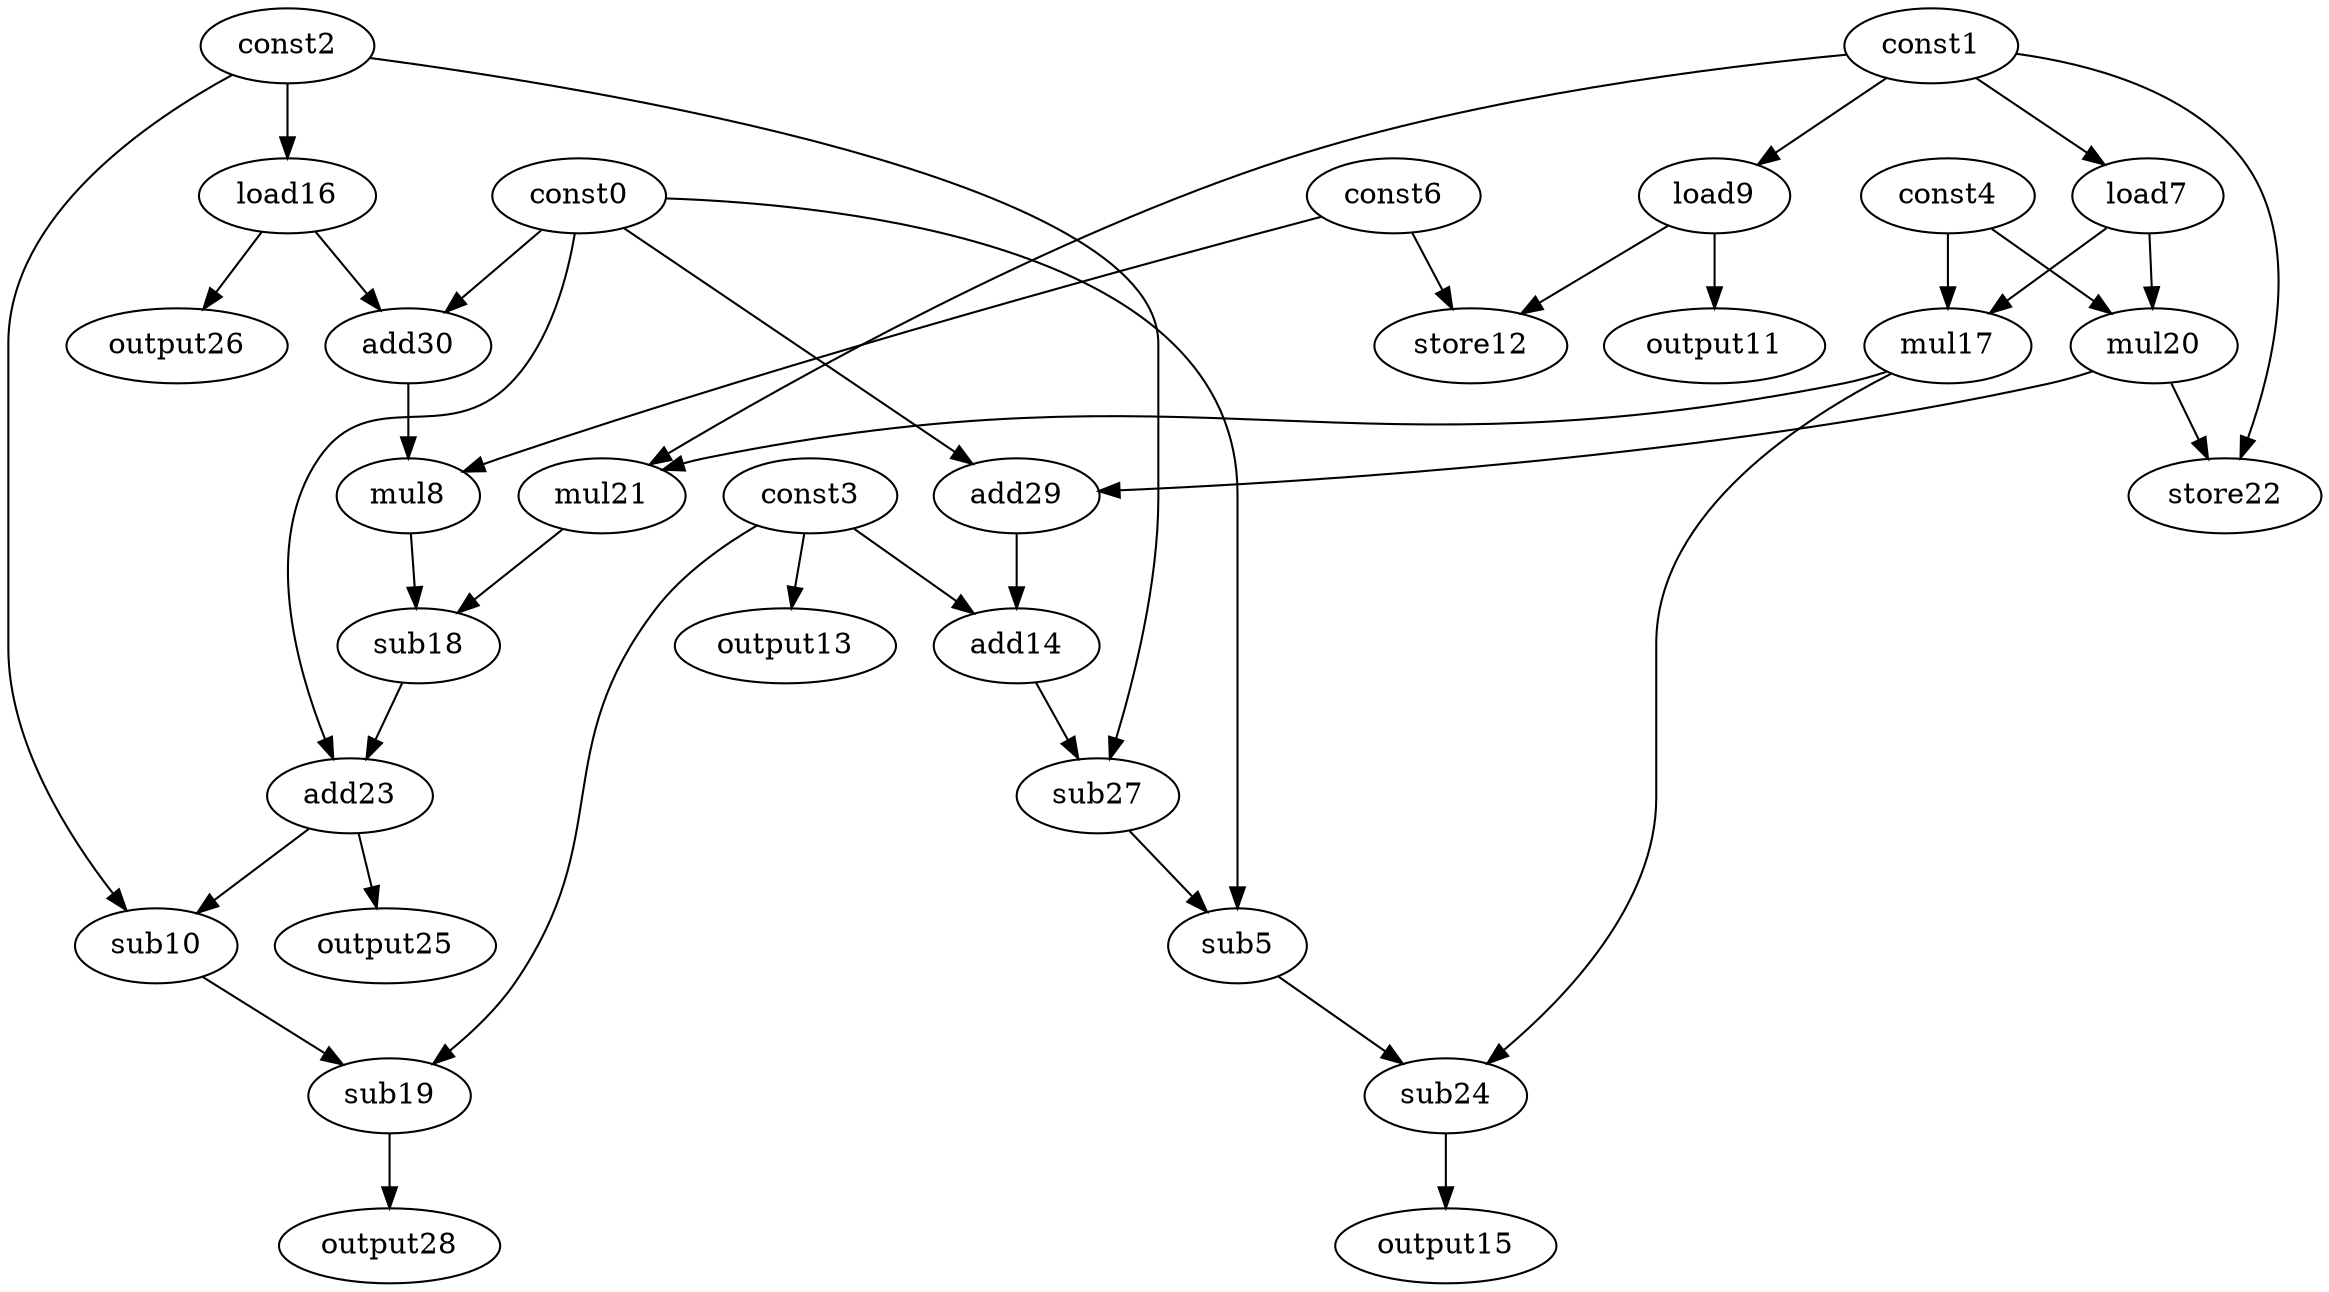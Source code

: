 digraph G { 
const0[opcode=const]; 
const1[opcode=const]; 
const2[opcode=const]; 
const3[opcode=const]; 
const4[opcode=const]; 
sub5[opcode=sub]; 
const6[opcode=const]; 
load7[opcode=load]; 
mul8[opcode=mul]; 
load9[opcode=load]; 
sub10[opcode=sub]; 
output11[opcode=output]; 
store12[opcode=store]; 
output13[opcode=output]; 
add14[opcode=add]; 
output15[opcode=output]; 
load16[opcode=load]; 
mul17[opcode=mul]; 
sub18[opcode=sub]; 
sub19[opcode=sub]; 
mul20[opcode=mul]; 
mul21[opcode=mul]; 
store22[opcode=store]; 
add23[opcode=add]; 
sub24[opcode=sub]; 
output25[opcode=output]; 
output26[opcode=output]; 
sub27[opcode=sub]; 
output28[opcode=output]; 
add29[opcode=add]; 
add30[opcode=add]; 
const1->load7[operand=0];
const1->load9[operand=0];
const3->output13[operand=0];
const2->load16[operand=0];
load9->output11[operand=0];
load9->store12[operand=0];
const6->store12[operand=1];
const4->mul17[operand=0];
load7->mul17[operand=1];
const4->mul20[operand=0];
load7->mul20[operand=1];
load16->output26[operand=0];
load16->add30[operand=0];
const0->add30[operand=1];
add30->mul8[operand=0];
const6->mul8[operand=1];
mul17->mul21[operand=0];
const1->mul21[operand=1];
const1->store22[operand=0];
mul20->store22[operand=1];
const0->add29[operand=0];
mul20->add29[operand=1];
const3->add14[operand=0];
add29->add14[operand=1];
mul8->sub18[operand=0];
mul21->sub18[operand=1];
const0->add23[operand=0];
sub18->add23[operand=1];
const2->sub27[operand=0];
add14->sub27[operand=1];
const0->sub5[operand=0];
sub27->sub5[operand=1];
const2->sub10[operand=0];
add23->sub10[operand=1];
add23->output25[operand=0];
sub10->sub19[operand=0];
const3->sub19[operand=1];
mul17->sub24[operand=0];
sub5->sub24[operand=1];
sub24->output15[operand=0];
sub19->output28[operand=0];
}
